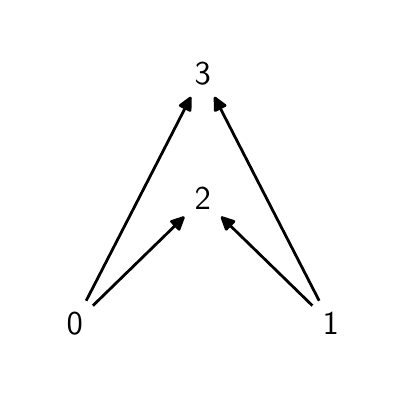 \begingroup%
\makeatletter%
\begin{pgfpicture}%
\pgfpathrectangle{\pgfpointorigin}{\pgfqpoint{1.75in}{1.71in}}%
\pgfusepath{use as bounding box, clip}%
\begin{pgfscope}%
\pgfsetbuttcap%
\pgfsetmiterjoin%
\definecolor{currentfill}{rgb}{1.0,1.0,1.0}%
\pgfsetfillcolor{currentfill}%
\pgfsetlinewidth{0.0pt}%
\definecolor{currentstroke}{rgb}{1.0,1.0,1.0}%
\pgfsetstrokecolor{currentstroke}%
\pgfsetstrokeopacity{0.0}%
\pgfsetdash{}{0pt}%
\pgfpathmoveto{\pgfqpoint{0.0in}{0.0in}}%
\pgfpathlineto{\pgfqpoint{1.75in}{0.0in}}%
\pgfpathlineto{\pgfqpoint{1.75in}{1.71in}}%
\pgfpathlineto{\pgfqpoint{0.0in}{1.71in}}%
\pgfpathlineto{\pgfqpoint{0.0in}{0.0in}}%
\pgfpathclose%
\pgfusepath{fill}%
\end{pgfscope}%
\begin{pgfscope}%
\pgfpathrectangle{\pgfqpoint{0.1in}{0.1in}}{\pgfqpoint{1.55in}{1.51in}}%
\pgfusepath{clip}%
\pgfsetroundcap%
\pgfsetroundjoin%
\pgfsetlinewidth{1.004pt}%
\definecolor{currentstroke}{rgb}{0.0,0.0,0.0}%
\pgfsetstrokecolor{currentstroke}%
\pgfsetdash{}{0pt}%
\pgfpathmoveto{\pgfqpoint{0.321in}{0.315in}}%
\pgfpathquadraticcurveto{\pgfqpoint{0.555in}{0.543in}}{\pgfqpoint{0.778in}{0.76in}}%
\pgfusepath{stroke}%
\end{pgfscope}%
\begin{pgfscope}%
\pgfpathrectangle{\pgfqpoint{0.1in}{0.1in}}{\pgfqpoint{1.55in}{1.51in}}%
\pgfusepath{clip}%
\pgfsetroundcap%
\pgfsetroundjoin%
\definecolor{currentfill}{rgb}{0.0,0.0,0.0}%
\pgfsetfillcolor{currentfill}%
\pgfsetlinewidth{1.004pt}%
\definecolor{currentstroke}{rgb}{0.0,0.0,0.0}%
\pgfsetstrokecolor{currentstroke}%
\pgfsetdash{}{0pt}%
\pgfpathmoveto{\pgfqpoint{0.719in}{0.741in}}%
\pgfpathlineto{\pgfqpoint{0.778in}{0.76in}}%
\pgfpathlineto{\pgfqpoint{0.757in}{0.702in}}%
\pgfpathlineto{\pgfqpoint{0.719in}{0.741in}}%
\pgfpathlineto{\pgfqpoint{0.719in}{0.741in}}%
\pgfpathclose%
\pgfusepath{stroke,fill}%
\end{pgfscope}%
\begin{pgfscope}%
\pgfpathrectangle{\pgfqpoint{0.1in}{0.1in}}{\pgfqpoint{1.55in}{1.51in}}%
\pgfusepath{clip}%
\pgfsetroundcap%
\pgfsetroundjoin%
\pgfsetlinewidth{1.004pt}%
\definecolor{currentstroke}{rgb}{0.0,0.0,0.0}%
\pgfsetstrokecolor{currentstroke}%
\pgfsetdash{}{0pt}%
\pgfpathmoveto{\pgfqpoint{0.289in}{0.338in}}%
\pgfpathquadraticcurveto{\pgfqpoint{0.555in}{0.855in}}{\pgfqpoint{0.813in}{1.358in}}%
\pgfusepath{stroke}%
\end{pgfscope}%
\begin{pgfscope}%
\pgfpathrectangle{\pgfqpoint{0.1in}{0.1in}}{\pgfqpoint{1.55in}{1.51in}}%
\pgfusepath{clip}%
\pgfsetroundcap%
\pgfsetroundjoin%
\definecolor{currentfill}{rgb}{0.0,0.0,0.0}%
\pgfsetfillcolor{currentfill}%
\pgfsetlinewidth{1.004pt}%
\definecolor{currentstroke}{rgb}{0.0,0.0,0.0}%
\pgfsetstrokecolor{currentstroke}%
\pgfsetdash{}{0pt}%
\pgfpathmoveto{\pgfqpoint{0.763in}{1.321in}}%
\pgfpathlineto{\pgfqpoint{0.813in}{1.358in}}%
\pgfpathlineto{\pgfqpoint{0.812in}{1.296in}}%
\pgfpathlineto{\pgfqpoint{0.763in}{1.321in}}%
\pgfpathlineto{\pgfqpoint{0.763in}{1.321in}}%
\pgfpathclose%
\pgfusepath{stroke,fill}%
\end{pgfscope}%
\begin{pgfscope}%
\pgfpathrectangle{\pgfqpoint{0.1in}{0.1in}}{\pgfqpoint{1.55in}{1.51in}}%
\pgfusepath{clip}%
\pgfsetroundcap%
\pgfsetroundjoin%
\pgfsetlinewidth{1.004pt}%
\definecolor{currentstroke}{rgb}{0.0,0.0,0.0}%
\pgfsetstrokecolor{currentstroke}%
\pgfsetdash{}{0pt}%
\pgfpathmoveto{\pgfqpoint{1.429in}{0.315in}}%
\pgfpathquadraticcurveto{\pgfqpoint{1.195in}{0.543in}}{\pgfqpoint{0.972in}{0.76in}}%
\pgfusepath{stroke}%
\end{pgfscope}%
\begin{pgfscope}%
\pgfpathrectangle{\pgfqpoint{0.1in}{0.1in}}{\pgfqpoint{1.55in}{1.51in}}%
\pgfusepath{clip}%
\pgfsetroundcap%
\pgfsetroundjoin%
\definecolor{currentfill}{rgb}{0.0,0.0,0.0}%
\pgfsetfillcolor{currentfill}%
\pgfsetlinewidth{1.004pt}%
\definecolor{currentstroke}{rgb}{0.0,0.0,0.0}%
\pgfsetstrokecolor{currentstroke}%
\pgfsetdash{}{0pt}%
\pgfpathmoveto{\pgfqpoint{0.993in}{0.702in}}%
\pgfpathlineto{\pgfqpoint{0.972in}{0.76in}}%
\pgfpathlineto{\pgfqpoint{1.031in}{0.741in}}%
\pgfpathlineto{\pgfqpoint{0.993in}{0.702in}}%
\pgfpathlineto{\pgfqpoint{0.993in}{0.702in}}%
\pgfpathclose%
\pgfusepath{stroke,fill}%
\end{pgfscope}%
\begin{pgfscope}%
\pgfpathrectangle{\pgfqpoint{0.1in}{0.1in}}{\pgfqpoint{1.55in}{1.51in}}%
\pgfusepath{clip}%
\pgfsetroundcap%
\pgfsetroundjoin%
\pgfsetlinewidth{1.004pt}%
\definecolor{currentstroke}{rgb}{0.0,0.0,0.0}%
\pgfsetstrokecolor{currentstroke}%
\pgfsetdash{}{0pt}%
\pgfpathmoveto{\pgfqpoint{1.461in}{0.338in}}%
\pgfpathquadraticcurveto{\pgfqpoint{1.195in}{0.855in}}{\pgfqpoint{0.937in}{1.358in}}%
\pgfusepath{stroke}%
\end{pgfscope}%
\begin{pgfscope}%
\pgfpathrectangle{\pgfqpoint{0.1in}{0.1in}}{\pgfqpoint{1.55in}{1.51in}}%
\pgfusepath{clip}%
\pgfsetroundcap%
\pgfsetroundjoin%
\definecolor{currentfill}{rgb}{0.0,0.0,0.0}%
\pgfsetfillcolor{currentfill}%
\pgfsetlinewidth{1.004pt}%
\definecolor{currentstroke}{rgb}{0.0,0.0,0.0}%
\pgfsetstrokecolor{currentstroke}%
\pgfsetdash{}{0pt}%
\pgfpathmoveto{\pgfqpoint{0.938in}{1.296in}}%
\pgfpathlineto{\pgfqpoint{0.937in}{1.358in}}%
\pgfpathlineto{\pgfqpoint{0.987in}{1.321in}}%
\pgfpathlineto{\pgfqpoint{0.938in}{1.296in}}%
\pgfpathlineto{\pgfqpoint{0.938in}{1.296in}}%
\pgfpathclose%
\pgfusepath{stroke,fill}%
\end{pgfscope}%
\begin{pgfscope}%
\pgfpathrectangle{\pgfqpoint{0.1in}{0.1in}}{\pgfqpoint{1.55in}{1.51in}}%
\pgfusepath{clip}%
\pgfsetbuttcap%
\pgfsetroundjoin%
\definecolor{currentfill}{rgb}{1.0,1.0,1.0}%
\pgfsetfillcolor{currentfill}%
\pgfsetlinewidth{1.004pt}%
\definecolor{currentstroke}{rgb}{1.0,1.0,1.0}%
\pgfsetstrokecolor{currentstroke}%
\pgfsetdash{}{0pt}%
\pgfsys@defobject{currentmarker}{\pgfqpoint{-0.12in}{-0.12in}}{\pgfqpoint{0.12in}{0.12in}}{%
\pgfpathmoveto{\pgfqpoint{0.0in}{-0.12in}}%
\pgfpathcurveto{\pgfqpoint{0.032in}{-0.12in}}{\pgfqpoint{0.062in}{-0.108in}}{\pgfqpoint{0.085in}{-0.085in}}%
\pgfpathcurveto{\pgfqpoint{0.108in}{-0.062in}}{\pgfqpoint{0.12in}{-0.032in}}{\pgfqpoint{0.12in}{0.0in}}%
\pgfpathcurveto{\pgfqpoint{0.12in}{0.032in}}{\pgfqpoint{0.108in}{0.062in}}{\pgfqpoint{0.085in}{0.085in}}%
\pgfpathcurveto{\pgfqpoint{0.062in}{0.108in}}{\pgfqpoint{0.032in}{0.12in}}{\pgfqpoint{0.0in}{0.12in}}%
\pgfpathcurveto{\pgfqpoint{-0.032in}{0.12in}}{\pgfqpoint{-0.062in}{0.108in}}{\pgfqpoint{-0.085in}{0.085in}}%
\pgfpathcurveto{\pgfqpoint{-0.108in}{0.062in}}{\pgfqpoint{-0.12in}{0.032in}}{\pgfqpoint{-0.12in}{0.0in}}%
\pgfpathcurveto{\pgfqpoint{-0.12in}{-0.032in}}{\pgfqpoint{-0.108in}{-0.062in}}{\pgfqpoint{-0.085in}{-0.085in}}%
\pgfpathcurveto{\pgfqpoint{-0.062in}{-0.108in}}{\pgfqpoint{-0.032in}{-0.12in}}{\pgfqpoint{0.0in}{-0.12in}}%
\pgfpathlineto{\pgfqpoint{0.0in}{-0.12in}}%
\pgfpathclose%
\pgfusepath{stroke,fill}%
}%
\begin{pgfscope}%
\pgfsys@transformshift{0.235in}{0.231in}%
\pgfsys@useobject{currentmarker}{}%
\end{pgfscope}%
\begin{pgfscope}%
\pgfsys@transformshift{1.515in}{0.231in}%
\pgfsys@useobject{currentmarker}{}%
\end{pgfscope}%
\begin{pgfscope}%
\pgfsys@transformshift{0.875in}{0.855in}%
\pgfsys@useobject{currentmarker}{}%
\end{pgfscope}%
\begin{pgfscope}%
\pgfsys@transformshift{0.875in}{1.479in}%
\pgfsys@useobject{currentmarker}{}%
\end{pgfscope}%
\end{pgfscope}%
\begin{pgfscope}%
\definecolor{textcolor}{rgb}{0.0,0.0,0.0}%
\pgfsetstrokecolor{textcolor}%
\pgfsetfillcolor{textcolor}%
\pgftext[x=0.235in,y=0.231in,,]{\color{textcolor}\sffamily\fontsize{12.0}{14.4}\selectfont 0}%
\end{pgfscope}%
\begin{pgfscope}%
\definecolor{textcolor}{rgb}{0.0,0.0,0.0}%
\pgfsetstrokecolor{textcolor}%
\pgfsetfillcolor{textcolor}%
\pgftext[x=1.515in,y=0.231in,,]{\color{textcolor}\sffamily\fontsize{12.0}{14.4}\selectfont 1}%
\end{pgfscope}%
\begin{pgfscope}%
\definecolor{textcolor}{rgb}{0.0,0.0,0.0}%
\pgfsetstrokecolor{textcolor}%
\pgfsetfillcolor{textcolor}%
\pgftext[x=0.875in,y=0.855in,,]{\color{textcolor}\sffamily\fontsize{12.0}{14.4}\selectfont 2}%
\end{pgfscope}%
\begin{pgfscope}%
\definecolor{textcolor}{rgb}{0.0,0.0,0.0}%
\pgfsetstrokecolor{textcolor}%
\pgfsetfillcolor{textcolor}%
\pgftext[x=0.875in,y=1.479in,,]{\color{textcolor}\sffamily\fontsize{12.0}{14.4}\selectfont 3}%
\end{pgfscope}%
\end{pgfpicture}%
\makeatother%
\endgroup%
